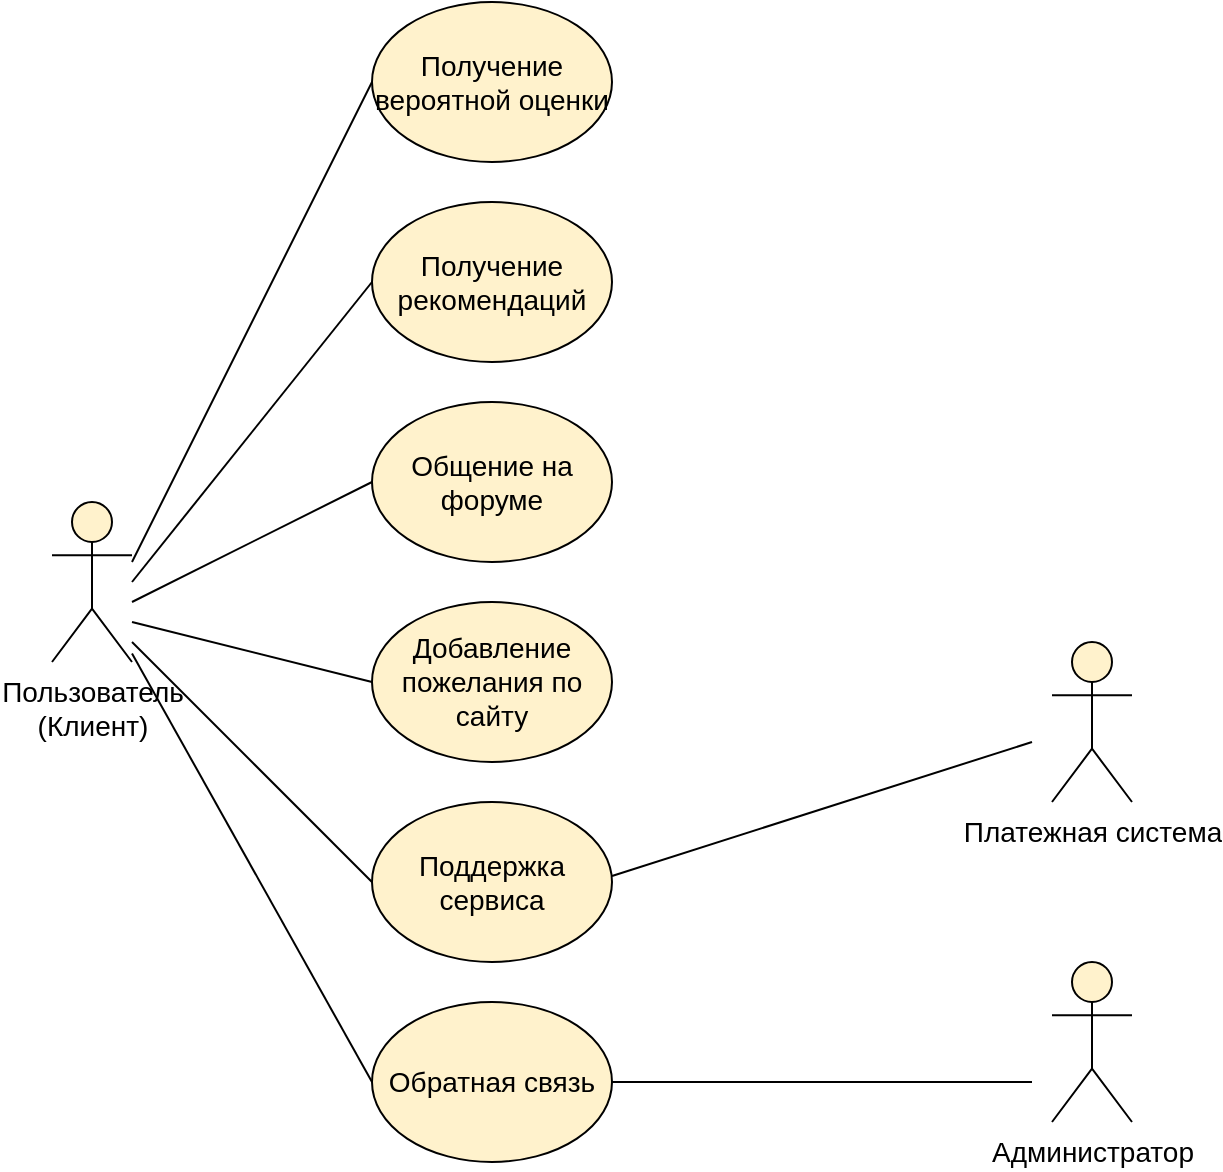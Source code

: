 <mxfile version="20.5.1" type="device"><diagram id="VjezQj8_NK2_to4GXOAZ" name="Страница 1"><mxGraphModel dx="447" dy="499" grid="1" gridSize="10" guides="1" tooltips="1" connect="1" arrows="1" fold="1" page="1" pageScale="1" pageWidth="827" pageHeight="1169" math="0" shadow="0"><root><mxCell id="0"/><mxCell id="1" parent="0"/><mxCell id="iGOiOu15s6C4RSsyW-mP-32" value="&lt;font style=&quot;font-size: 14px;&quot;&gt;Пользователь&lt;br&gt;(Клиент)&lt;/font&gt;" style="shape=umlActor;verticalLabelPosition=bottom;verticalAlign=top;html=1;outlineConnect=0;strokeColor=#000000;fillColor=#FFF2CC;" vertex="1" parent="1"><mxGeometry x="120" y="290" width="40" height="80" as="geometry"/></mxCell><mxCell id="iGOiOu15s6C4RSsyW-mP-33" value="Получение вероятной оценки" style="ellipse;whiteSpace=wrap;html=1;strokeColor=#000000;fontSize=14;fillColor=#FFF2CC;" vertex="1" parent="1"><mxGeometry x="280" y="40" width="120" height="80" as="geometry"/></mxCell><mxCell id="iGOiOu15s6C4RSsyW-mP-34" value="Получение рекомендаций" style="ellipse;whiteSpace=wrap;html=1;strokeColor=#000000;fontSize=14;fillColor=#FFF2CC;" vertex="1" parent="1"><mxGeometry x="280" y="140" width="120" height="80" as="geometry"/></mxCell><mxCell id="iGOiOu15s6C4RSsyW-mP-35" value="Общение на форуме" style="ellipse;whiteSpace=wrap;html=1;strokeColor=#000000;fontSize=14;fillColor=#FFF2CC;" vertex="1" parent="1"><mxGeometry x="280" y="240" width="120" height="80" as="geometry"/></mxCell><mxCell id="iGOiOu15s6C4RSsyW-mP-36" value="Добавление пожелания по сайту" style="ellipse;whiteSpace=wrap;html=1;strokeColor=#000000;fontSize=14;fillColor=#FFF2CC;" vertex="1" parent="1"><mxGeometry x="280" y="340" width="120" height="80" as="geometry"/></mxCell><mxCell id="iGOiOu15s6C4RSsyW-mP-37" value="" style="endArrow=none;html=1;rounded=0;fontSize=14;entryX=0;entryY=0.5;entryDx=0;entryDy=0;" edge="1" parent="1" target="iGOiOu15s6C4RSsyW-mP-33"><mxGeometry width="50" height="50" relative="1" as="geometry"><mxPoint x="160" y="320" as="sourcePoint"/><mxPoint x="270" y="140" as="targetPoint"/></mxGeometry></mxCell><mxCell id="iGOiOu15s6C4RSsyW-mP-38" value="" style="endArrow=none;html=1;rounded=0;fontSize=14;entryX=0;entryY=0.5;entryDx=0;entryDy=0;" edge="1" parent="1" target="iGOiOu15s6C4RSsyW-mP-34"><mxGeometry width="50" height="50" relative="1" as="geometry"><mxPoint x="160" y="330" as="sourcePoint"/><mxPoint x="270" y="240" as="targetPoint"/></mxGeometry></mxCell><mxCell id="iGOiOu15s6C4RSsyW-mP-39" value="" style="endArrow=none;html=1;rounded=0;fontSize=14;entryX=0;entryY=0.5;entryDx=0;entryDy=0;" edge="1" parent="1" target="iGOiOu15s6C4RSsyW-mP-35"><mxGeometry width="50" height="50" relative="1" as="geometry"><mxPoint x="160" y="340" as="sourcePoint"/><mxPoint x="250" y="340" as="targetPoint"/><Array as="points"/></mxGeometry></mxCell><mxCell id="iGOiOu15s6C4RSsyW-mP-40" value="" style="endArrow=none;html=1;rounded=0;fontSize=14;entryX=0;entryY=0.5;entryDx=0;entryDy=0;" edge="1" parent="1" target="iGOiOu15s6C4RSsyW-mP-41"><mxGeometry width="50" height="50" relative="1" as="geometry"><mxPoint x="160" y="360" as="sourcePoint"/><mxPoint x="260" y="480" as="targetPoint"/></mxGeometry></mxCell><mxCell id="iGOiOu15s6C4RSsyW-mP-41" value="Поддержка сервиса" style="ellipse;whiteSpace=wrap;html=1;strokeColor=#000000;fontSize=14;fillColor=#FFF2CC;" vertex="1" parent="1"><mxGeometry x="280" y="440" width="120" height="80" as="geometry"/></mxCell><mxCell id="iGOiOu15s6C4RSsyW-mP-42" value="Обратная связь" style="ellipse;whiteSpace=wrap;html=1;strokeColor=#000000;fontSize=14;fillColor=#FFF2CC;" vertex="1" parent="1"><mxGeometry x="280" y="540" width="120" height="80" as="geometry"/></mxCell><mxCell id="iGOiOu15s6C4RSsyW-mP-43" value="" style="endArrow=none;html=1;rounded=0;fontSize=14;entryX=0;entryY=0.5;entryDx=0;entryDy=0;" edge="1" parent="1" source="iGOiOu15s6C4RSsyW-mP-32" target="iGOiOu15s6C4RSsyW-mP-42"><mxGeometry width="50" height="50" relative="1" as="geometry"><mxPoint x="170" y="300" as="sourcePoint"/><mxPoint x="290" y="390.0" as="targetPoint"/></mxGeometry></mxCell><mxCell id="iGOiOu15s6C4RSsyW-mP-44" value="" style="endArrow=none;html=1;rounded=0;fontSize=14;entryX=0;entryY=0.5;entryDx=0;entryDy=0;" edge="1" parent="1" target="iGOiOu15s6C4RSsyW-mP-36"><mxGeometry width="50" height="50" relative="1" as="geometry"><mxPoint x="160" y="350" as="sourcePoint"/><mxPoint x="280.0" y="470" as="targetPoint"/></mxGeometry></mxCell><mxCell id="iGOiOu15s6C4RSsyW-mP-47" value="&lt;span style=&quot;font-size: 14px;&quot;&gt;Платежная система&lt;/span&gt;" style="shape=umlActor;verticalLabelPosition=bottom;verticalAlign=top;html=1;outlineConnect=0;strokeColor=#000000;fillColor=#FFF2CC;" vertex="1" parent="1"><mxGeometry x="620" y="360" width="40" height="80" as="geometry"/></mxCell><mxCell id="iGOiOu15s6C4RSsyW-mP-48" value="&lt;span style=&quot;font-size: 14px;&quot;&gt;Администратор&lt;/span&gt;" style="shape=umlActor;verticalLabelPosition=bottom;verticalAlign=top;html=1;outlineConnect=0;strokeColor=#000000;fillColor=#FFF2CC;" vertex="1" parent="1"><mxGeometry x="620" y="520" width="40" height="80" as="geometry"/></mxCell><mxCell id="iGOiOu15s6C4RSsyW-mP-49" value="" style="endArrow=none;html=1;rounded=0;fontSize=14;exitX=1;exitY=0.5;exitDx=0;exitDy=0;" edge="1" parent="1" source="iGOiOu15s6C4RSsyW-mP-42"><mxGeometry width="50" height="50" relative="1" as="geometry"><mxPoint x="490" y="540" as="sourcePoint"/><mxPoint x="610" y="580" as="targetPoint"/></mxGeometry></mxCell><mxCell id="iGOiOu15s6C4RSsyW-mP-50" value="" style="endArrow=none;html=1;rounded=0;fontSize=14;" edge="1" parent="1"><mxGeometry width="50" height="50" relative="1" as="geometry"><mxPoint x="400" y="477.004" as="sourcePoint"/><mxPoint x="610" y="410" as="targetPoint"/></mxGeometry></mxCell></root></mxGraphModel></diagram></mxfile>